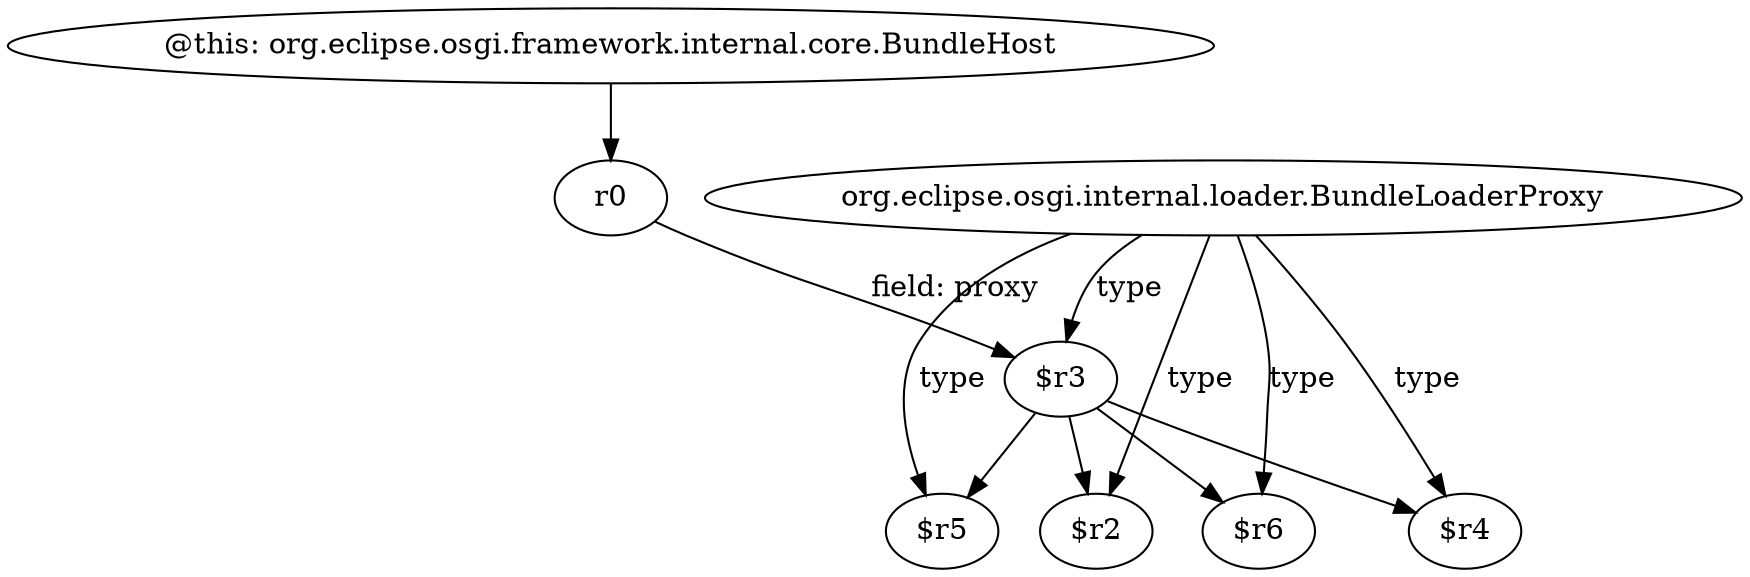 digraph g {
0[label="@this: org.eclipse.osgi.framework.internal.core.BundleHost"]
1[label="r0"]
0->1[label=""]
2[label="$r3"]
3[label="$r6"]
2->3[label=""]
4[label="org.eclipse.osgi.internal.loader.BundleLoaderProxy"]
5[label="$r4"]
4->5[label="type"]
6[label="$r5"]
2->6[label=""]
7[label="$r2"]
4->7[label="type"]
4->2[label="type"]
2->5[label=""]
4->6[label="type"]
4->3[label="type"]
1->2[label="field: proxy"]
2->7[label=""]
}